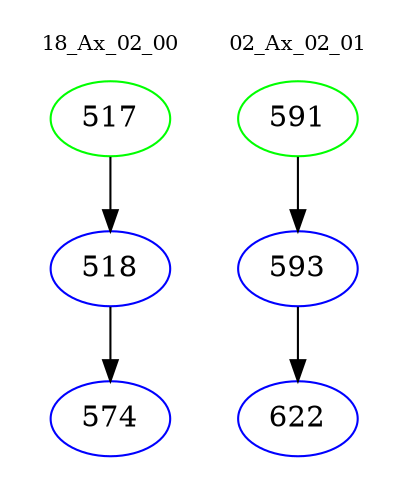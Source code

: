 digraph{
subgraph cluster_0 {
color = white
label = "18_Ax_02_00";
fontsize=10;
T0_517 [label="517", color="green"]
T0_517 -> T0_518 [color="black"]
T0_518 [label="518", color="blue"]
T0_518 -> T0_574 [color="black"]
T0_574 [label="574", color="blue"]
}
subgraph cluster_1 {
color = white
label = "02_Ax_02_01";
fontsize=10;
T1_591 [label="591", color="green"]
T1_591 -> T1_593 [color="black"]
T1_593 [label="593", color="blue"]
T1_593 -> T1_622 [color="black"]
T1_622 [label="622", color="blue"]
}
}

